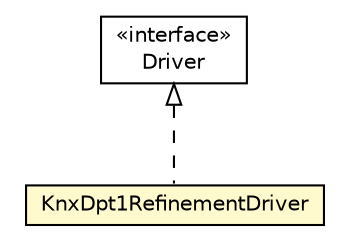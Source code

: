 #!/usr/local/bin/dot
#
# Class diagram 
# Generated by UMLGraph version R5_6-24-gf6e263 (http://www.umlgraph.org/)
#

digraph G {
	edge [fontname="Helvetica",fontsize=10,labelfontname="Helvetica",labelfontsize=10];
	node [fontname="Helvetica",fontsize=10,shape=plaintext];
	nodesep=0.25;
	ranksep=0.5;
	// org.universAAL.lddi.knx.refinementdriver.dpt1.activityhub.KnxDpt1RefinementDriver
	c5044721 [label=<<table title="org.universAAL.lddi.knx.refinementdriver.dpt1.activityhub.KnxDpt1RefinementDriver" border="0" cellborder="1" cellspacing="0" cellpadding="2" port="p" bgcolor="lemonChiffon" href="./KnxDpt1RefinementDriver.html">
		<tr><td><table border="0" cellspacing="0" cellpadding="1">
<tr><td align="center" balign="center"> KnxDpt1RefinementDriver </td></tr>
		</table></td></tr>
		</table>>, URL="./KnxDpt1RefinementDriver.html", fontname="Helvetica", fontcolor="black", fontsize=10.0];
	//org.universAAL.lddi.knx.refinementdriver.dpt1.activityhub.KnxDpt1RefinementDriver implements org.osgi.service.device.Driver
	c5045705:p -> c5044721:p [dir=back,arrowtail=empty,style=dashed];
	// org.osgi.service.device.Driver
	c5045705 [label=<<table title="org.osgi.service.device.Driver" border="0" cellborder="1" cellspacing="0" cellpadding="2" port="p" href="http://java.sun.com/j2se/1.4.2/docs/api/org/osgi/service/device/Driver.html">
		<tr><td><table border="0" cellspacing="0" cellpadding="1">
<tr><td align="center" balign="center"> &#171;interface&#187; </td></tr>
<tr><td align="center" balign="center"> Driver </td></tr>
		</table></td></tr>
		</table>>, URL="http://java.sun.com/j2se/1.4.2/docs/api/org/osgi/service/device/Driver.html", fontname="Helvetica", fontcolor="black", fontsize=10.0];
}

